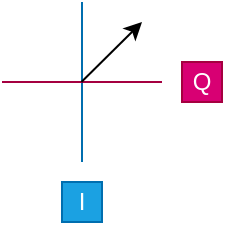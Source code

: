 <mxfile version="25.0.2">
  <diagram name="Page-1" id="UCQ728Z3kdwsolGPFnPg">
    <mxGraphModel dx="820" dy="693" grid="1" gridSize="10" guides="1" tooltips="1" connect="1" arrows="1" fold="1" page="1" pageScale="1" pageWidth="850" pageHeight="1100" math="0" shadow="0">
      <root>
        <mxCell id="0" />
        <mxCell id="1" parent="0" />
        <mxCell id="AcrBrlQQCCAUWfIpA0yr-89" value="" style="endArrow=none;html=1;rounded=0;fillColor=#1ba1e2;strokeColor=#006EAF;" parent="1" edge="1">
          <mxGeometry width="50" height="50" relative="1" as="geometry">
            <mxPoint x="720" y="200" as="sourcePoint" />
            <mxPoint x="720" y="120" as="targetPoint" />
          </mxGeometry>
        </mxCell>
        <mxCell id="AcrBrlQQCCAUWfIpA0yr-91" value="Q" style="text;html=1;align=center;verticalAlign=middle;whiteSpace=wrap;rounded=0;fillColor=#d80073;fontColor=#ffffff;strokeColor=#A50040;" parent="1" vertex="1">
          <mxGeometry x="770" y="150" width="20" height="20" as="geometry" />
        </mxCell>
        <mxCell id="AcrBrlQQCCAUWfIpA0yr-92" value="" style="endArrow=none;html=1;rounded=0;fillColor=#d80073;strokeColor=#A50040;" parent="1" edge="1">
          <mxGeometry width="50" height="50" relative="1" as="geometry">
            <mxPoint x="680" y="160" as="sourcePoint" />
            <mxPoint x="760" y="160" as="targetPoint" />
          </mxGeometry>
        </mxCell>
        <mxCell id="AcrBrlQQCCAUWfIpA0yr-93" value="I" style="text;html=1;align=center;verticalAlign=middle;whiteSpace=wrap;rounded=0;fillColor=#1ba1e2;fontColor=#ffffff;strokeColor=#006EAF;" parent="1" vertex="1">
          <mxGeometry x="710" y="210" width="20" height="20" as="geometry" />
        </mxCell>
        <mxCell id="AcrBrlQQCCAUWfIpA0yr-90" value="" style="endArrow=classic;html=1;rounded=0;" parent="1" edge="1">
          <mxGeometry width="50" height="50" relative="1" as="geometry">
            <mxPoint x="719.71" y="160" as="sourcePoint" />
            <mxPoint x="750" y="130" as="targetPoint" />
          </mxGeometry>
        </mxCell>
      </root>
    </mxGraphModel>
  </diagram>
</mxfile>
